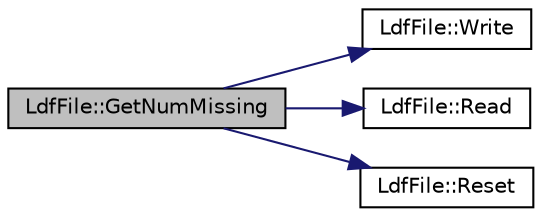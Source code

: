 digraph "LdfFile::GetNumMissing"
{
  edge [fontname="Helvetica",fontsize="10",labelfontname="Helvetica",labelfontsize="10"];
  node [fontname="Helvetica",fontsize="10",shape=record];
  rankdir="LR";
  Node1 [label="LdfFile::GetNumMissing",height=0.2,width=0.4,color="black", fillcolor="grey75", style="filled", fontcolor="black"];
  Node1 -> Node2 [color="midnightblue",fontsize="10",style="solid",fontname="Helvetica"];
  Node2 [label="LdfFile::Write",height=0.2,width=0.4,color="black", fillcolor="white", style="filled",URL="$d6/d7e/class_ldf_file.html#afa38a5798f77c2b3457ac0cdf4ca7a62"];
  Node1 -> Node3 [color="midnightblue",fontsize="10",style="solid",fontname="Helvetica"];
  Node3 [label="LdfFile::Read",height=0.2,width=0.4,color="black", fillcolor="white", style="filled",URL="$d6/d7e/class_ldf_file.html#a7cfa91ca6124805f6c1f5be85364ec2a",tooltip="Read a DIR buffer from a file. Return false if buffer has the wrong header and return true otherwise..."];
  Node1 -> Node4 [color="midnightblue",fontsize="10",style="solid",fontname="Helvetica"];
  Node4 [label="LdfFile::Reset",height=0.2,width=0.4,color="black", fillcolor="white", style="filled",URL="$d6/d7e/class_ldf_file.html#a7b041505fe4137501d1eacf363787015",tooltip="Set initial values. "];
}
